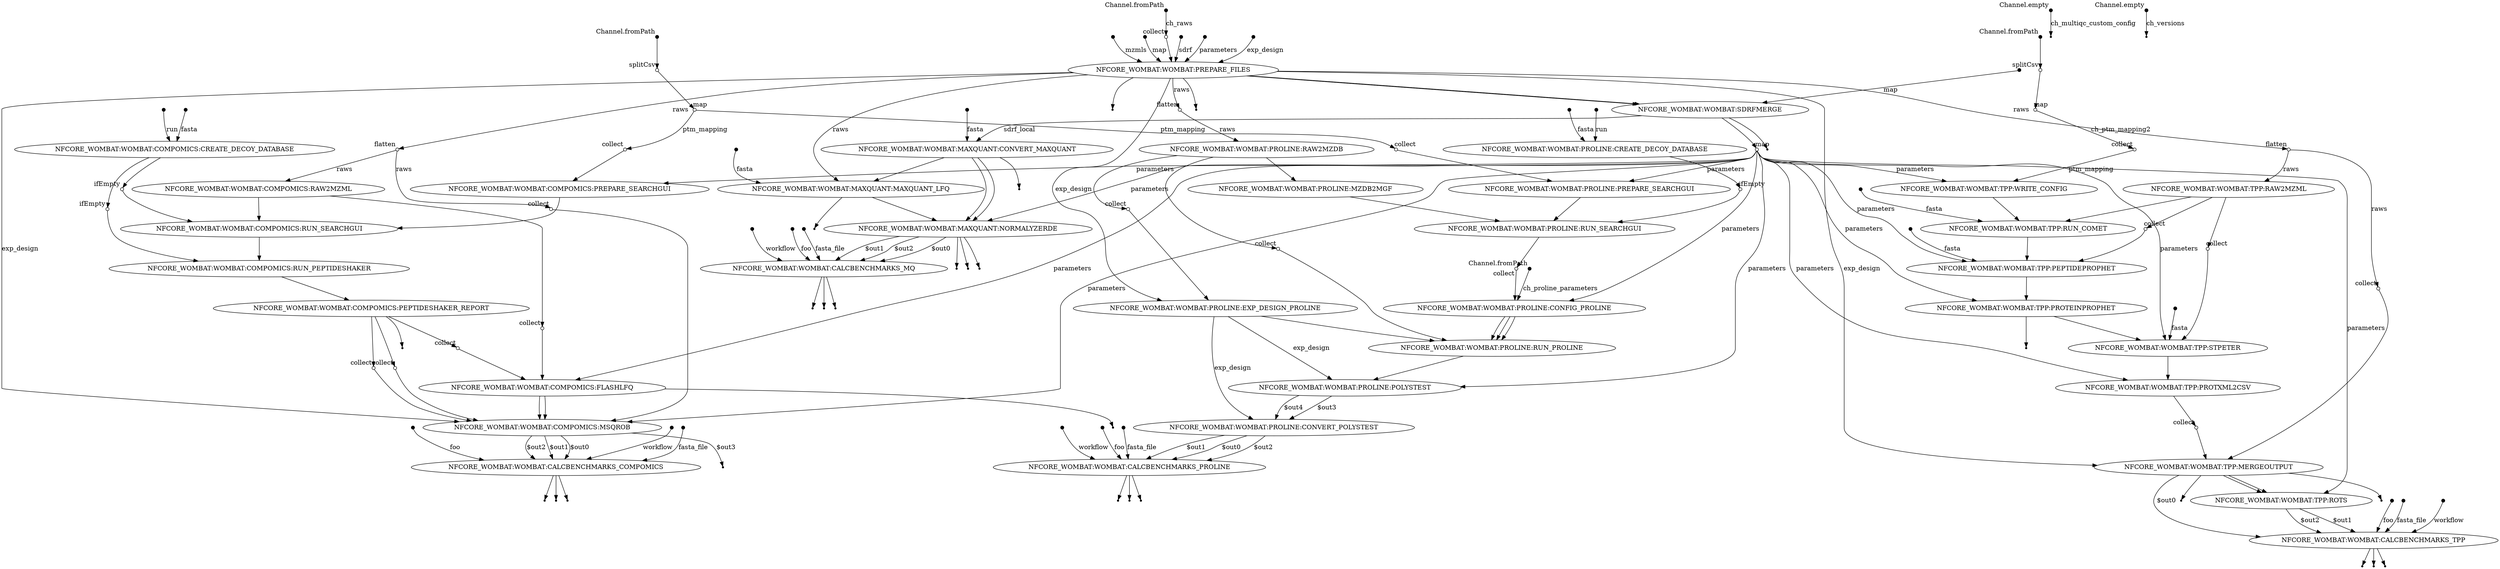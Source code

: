 digraph "flowchart" {
p0 [shape=point,label="",fixedsize=true,width=0.1,xlabel="Channel.fromPath"];
p12 [shape=circle,label="",fixedsize=true,width=0.1,xlabel="collect"];
p0 -> p12 [label="ch_raws"];

p1 [shape=point,label="",fixedsize=true,width=0.1,xlabel="Channel.empty"];
p2 [shape=point];
p1 -> p2 [label="ch_multiqc_custom_config"];

p3 [shape=point,label="",fixedsize=true,width=0.1,xlabel="Channel.fromPath"];
p4 [shape=circle,label="",fixedsize=true,width=0.1,xlabel="splitCsv"];
p3 -> p4;

p4 [shape=circle,label="",fixedsize=true,width=0.1,xlabel="splitCsv"];
p5 [shape=circle,label="",fixedsize=true,width=0.1,xlabel="map"];
p4 -> p5;

p5 [shape=circle,label="",fixedsize=true,width=0.1,xlabel="map"];
p48 [shape=circle,label="",fixedsize=true,width=0.1,xlabel="collect"];
p5 -> p48 [label="ptm_mapping"];

p6 [shape=point,label="",fixedsize=true,width=0.1,xlabel="Channel.fromPath"];
p7 [shape=circle,label="",fixedsize=true,width=0.1,xlabel="splitCsv"];
p6 -> p7;

p7 [shape=circle,label="",fixedsize=true,width=0.1,xlabel="splitCsv"];
p8 [shape=circle,label="",fixedsize=true,width=0.1,xlabel="map"];
p7 -> p8;

p8 [shape=circle,label="",fixedsize=true,width=0.1,xlabel="map"];
p97 [shape=circle,label="",fixedsize=true,width=0.1,xlabel="collect"];
p8 -> p97 [label="ch_ptm_mapping2"];

p9 [shape=point,label="",fixedsize=true,width=0.1,xlabel="Channel.fromPath"];
p53 [label="NFCORE_WOMBAT:WOMBAT:PROLINE:CONFIG_PROLINE"];
p9 -> p53 [label="ch_proline_parameters"];

p10 [shape=point,label="",fixedsize=true,width=0.1,xlabel="Channel.empty"];
p11 [shape=point];
p10 -> p11 [label="ch_versions"];

p12 [shape=circle,label="",fixedsize=true,width=0.1,xlabel="collect"];
p18 [label="NFCORE_WOMBAT:WOMBAT:PREPARE_FILES"];
p12 -> p18;

p13 [shape=point,label="",fixedsize=true,width=0.1];
p18 [label="NFCORE_WOMBAT:WOMBAT:PREPARE_FILES"];
p13 -> p18 [label="sdrf"];

p14 [shape=point,label="",fixedsize=true,width=0.1];
p18 [label="NFCORE_WOMBAT:WOMBAT:PREPARE_FILES"];
p14 -> p18 [label="parameters"];

p15 [shape=point,label="",fixedsize=true,width=0.1];
p18 [label="NFCORE_WOMBAT:WOMBAT:PREPARE_FILES"];
p15 -> p18 [label="exp_design"];

p16 [shape=point,label="",fixedsize=true,width=0.1];
p18 [label="NFCORE_WOMBAT:WOMBAT:PREPARE_FILES"];
p16 -> p18 [label="mzmls"];

p17 [shape=point,label="",fixedsize=true,width=0.1];
p18 [label="NFCORE_WOMBAT:WOMBAT:PREPARE_FILES"];
p17 -> p18 [label="map"];

p18 [label="NFCORE_WOMBAT:WOMBAT:PREPARE_FILES"];
p22 [label="NFCORE_WOMBAT:WOMBAT:SDRFMERGE"];
p18 -> p22;

p18 [label="NFCORE_WOMBAT:WOMBAT:PREPARE_FILES"];
p55 [label="NFCORE_WOMBAT:WOMBAT:PROLINE:EXP_DESIGN_PROLINE"];
p18 -> p55 [label="exp_design"];

p18 [label="NFCORE_WOMBAT:WOMBAT:PREPARE_FILES"];
p22 [label="NFCORE_WOMBAT:WOMBAT:SDRFMERGE"];
p18 -> p22;

p18 [label="NFCORE_WOMBAT:WOMBAT:PREPARE_FILES"];
p20 [shape=point];
p18 -> p20;

p18 [label="NFCORE_WOMBAT:WOMBAT:PREPARE_FILES"];
p29 [label="NFCORE_WOMBAT:WOMBAT:MAXQUANT:MAXQUANT_LFQ"];
p18 -> p29 [label="raws"];

p18 [label="NFCORE_WOMBAT:WOMBAT:PREPARE_FILES"];
p19 [shape=point];
p18 -> p19;

p21 [shape=point,label="",fixedsize=true,width=0.1];
p22 [label="NFCORE_WOMBAT:WOMBAT:SDRFMERGE"];
p21 -> p22 [label="map"];

p22 [label="NFCORE_WOMBAT:WOMBAT:SDRFMERGE"];
p26 [label="NFCORE_WOMBAT:WOMBAT:MAXQUANT:CONVERT_MAXQUANT"];
p22 -> p26 [label="sdrf_local"];

p22 [label="NFCORE_WOMBAT:WOMBAT:SDRFMERGE"];
p24 [shape=circle,label="",fixedsize=true,width=0.1,xlabel="map"];
p22 -> p24;

p22 [label="NFCORE_WOMBAT:WOMBAT:SDRFMERGE"];
p23 [shape=point];
p22 -> p23;

p24 [shape=circle,label="",fixedsize=true,width=0.1,xlabel="map"];
p31 [label="NFCORE_WOMBAT:WOMBAT:MAXQUANT:NORMALYZERDE"];
p24 -> p31 [label="parameters"];

p25 [shape=point,label="",fixedsize=true,width=0.1];
p26 [label="NFCORE_WOMBAT:WOMBAT:MAXQUANT:CONVERT_MAXQUANT"];
p25 -> p26 [label="fasta"];

p26 [label="NFCORE_WOMBAT:WOMBAT:MAXQUANT:CONVERT_MAXQUANT"];
p29 [label="NFCORE_WOMBAT:WOMBAT:MAXQUANT:MAXQUANT_LFQ"];
p26 -> p29;

p26 [label="NFCORE_WOMBAT:WOMBAT:MAXQUANT:CONVERT_MAXQUANT"];
p31 [label="NFCORE_WOMBAT:WOMBAT:MAXQUANT:NORMALYZERDE"];
p26 -> p31;

p26 [label="NFCORE_WOMBAT:WOMBAT:MAXQUANT:CONVERT_MAXQUANT"];
p31 [label="NFCORE_WOMBAT:WOMBAT:MAXQUANT:NORMALYZERDE"];
p26 -> p31;

p26 [label="NFCORE_WOMBAT:WOMBAT:MAXQUANT:CONVERT_MAXQUANT"];
p27 [shape=point];
p26 -> p27;

p28 [shape=point,label="",fixedsize=true,width=0.1];
p29 [label="NFCORE_WOMBAT:WOMBAT:MAXQUANT:MAXQUANT_LFQ"];
p28 -> p29 [label="fasta"];

p29 [label="NFCORE_WOMBAT:WOMBAT:MAXQUANT:MAXQUANT_LFQ"];
p31 [label="NFCORE_WOMBAT:WOMBAT:MAXQUANT:NORMALYZERDE"];
p29 -> p31;

p29 [label="NFCORE_WOMBAT:WOMBAT:MAXQUANT:MAXQUANT_LFQ"];
p30 [shape=point];
p29 -> p30;

p31 [label="NFCORE_WOMBAT:WOMBAT:MAXQUANT:NORMALYZERDE"];
p38 [label="NFCORE_WOMBAT:WOMBAT:CALCBENCHMARKS_MQ"];
p31 -> p38 [label="$out0"];

p31 [label="NFCORE_WOMBAT:WOMBAT:MAXQUANT:NORMALYZERDE"];
p34 [shape=point];
p31 -> p34;

p31 [label="NFCORE_WOMBAT:WOMBAT:MAXQUANT:NORMALYZERDE"];
p33 [shape=point];
p31 -> p33;

p31 [label="NFCORE_WOMBAT:WOMBAT:MAXQUANT:NORMALYZERDE"];
p38 [label="NFCORE_WOMBAT:WOMBAT:CALCBENCHMARKS_MQ"];
p31 -> p38 [label="$out1"];

p31 [label="NFCORE_WOMBAT:WOMBAT:MAXQUANT:NORMALYZERDE"];
p38 [label="NFCORE_WOMBAT:WOMBAT:CALCBENCHMARKS_MQ"];
p31 -> p38 [label="$out2"];

p31 [label="NFCORE_WOMBAT:WOMBAT:MAXQUANT:NORMALYZERDE"];
p32 [shape=point];
p31 -> p32;

p35 [shape=point,label="",fixedsize=true,width=0.1];
p38 [label="NFCORE_WOMBAT:WOMBAT:CALCBENCHMARKS_MQ"];
p35 -> p38 [label="foo"];

p36 [shape=point,label="",fixedsize=true,width=0.1];
p38 [label="NFCORE_WOMBAT:WOMBAT:CALCBENCHMARKS_MQ"];
p36 -> p38 [label="fasta_file"];

p37 [shape=point,label="",fixedsize=true,width=0.1];
p38 [label="NFCORE_WOMBAT:WOMBAT:CALCBENCHMARKS_MQ"];
p37 -> p38 [label="workflow"];

p38 [label="NFCORE_WOMBAT:WOMBAT:CALCBENCHMARKS_MQ"];
p41 [shape=point];
p38 -> p41;

p38 [label="NFCORE_WOMBAT:WOMBAT:CALCBENCHMARKS_MQ"];
p40 [shape=point];
p38 -> p40;

p38 [label="NFCORE_WOMBAT:WOMBAT:CALCBENCHMARKS_MQ"];
p39 [shape=point];
p38 -> p39;

p18 [label="NFCORE_WOMBAT:WOMBAT:PREPARE_FILES"];
p42 [shape=circle,label="",fixedsize=true,width=0.1,xlabel="flatten"];
p18 -> p42 [label="raws"];

p42 [shape=circle,label="",fixedsize=true,width=0.1,xlabel="flatten"];
p43 [label="NFCORE_WOMBAT:WOMBAT:PROLINE:RAW2MZDB"];
p42 -> p43 [label="raws"];

p43 [label="NFCORE_WOMBAT:WOMBAT:PROLINE:RAW2MZDB"];
p44 [label="NFCORE_WOMBAT:WOMBAT:PROLINE:MZDB2MGF"];
p43 -> p44;

p44 [label="NFCORE_WOMBAT:WOMBAT:PROLINE:MZDB2MGF"];
p51 [label="NFCORE_WOMBAT:WOMBAT:PROLINE:RUN_SEARCHGUI"];
p44 -> p51;

p45 [shape=point,label="",fixedsize=true,width=0.1];
p47 [label="NFCORE_WOMBAT:WOMBAT:PROLINE:CREATE_DECOY_DATABASE"];
p45 -> p47 [label="fasta"];

p46 [shape=point,label="",fixedsize=true,width=0.1];
p47 [label="NFCORE_WOMBAT:WOMBAT:PROLINE:CREATE_DECOY_DATABASE"];
p46 -> p47 [label="run"];

p47 [label="NFCORE_WOMBAT:WOMBAT:PROLINE:CREATE_DECOY_DATABASE"];
p50 [shape=circle,label="",fixedsize=true,width=0.1,xlabel="ifEmpty"];
p47 -> p50;

p48 [shape=circle,label="",fixedsize=true,width=0.1,xlabel="collect"];
p49 [label="NFCORE_WOMBAT:WOMBAT:PROLINE:PREPARE_SEARCHGUI"];
p48 -> p49;

p24 [shape=circle,label="",fixedsize=true,width=0.1,xlabel="map"];
p49 [label="NFCORE_WOMBAT:WOMBAT:PROLINE:PREPARE_SEARCHGUI"];
p24 -> p49 [label="parameters"];

p49 [label="NFCORE_WOMBAT:WOMBAT:PROLINE:PREPARE_SEARCHGUI"];
p51 [label="NFCORE_WOMBAT:WOMBAT:PROLINE:RUN_SEARCHGUI"];
p49 -> p51;

p50 [shape=circle,label="",fixedsize=true,width=0.1,xlabel="ifEmpty"];
p51 [label="NFCORE_WOMBAT:WOMBAT:PROLINE:RUN_SEARCHGUI"];
p50 -> p51;

p51 [label="NFCORE_WOMBAT:WOMBAT:PROLINE:RUN_SEARCHGUI"];
p52 [shape=circle,label="",fixedsize=true,width=0.1,xlabel="collect"];
p51 -> p52;

p52 [shape=circle,label="",fixedsize=true,width=0.1,xlabel="collect"];
p53 [label="NFCORE_WOMBAT:WOMBAT:PROLINE:CONFIG_PROLINE"];
p52 -> p53;

p24 [shape=circle,label="",fixedsize=true,width=0.1,xlabel="map"];
p53 [label="NFCORE_WOMBAT:WOMBAT:PROLINE:CONFIG_PROLINE"];
p24 -> p53 [label="parameters"];

p53 [label="NFCORE_WOMBAT:WOMBAT:PROLINE:CONFIG_PROLINE"];
p57 [label="NFCORE_WOMBAT:WOMBAT:PROLINE:RUN_PROLINE"];
p53 -> p57;

p53 [label="NFCORE_WOMBAT:WOMBAT:PROLINE:CONFIG_PROLINE"];
p57 [label="NFCORE_WOMBAT:WOMBAT:PROLINE:RUN_PROLINE"];
p53 -> p57;

p53 [label="NFCORE_WOMBAT:WOMBAT:PROLINE:CONFIG_PROLINE"];
p57 [label="NFCORE_WOMBAT:WOMBAT:PROLINE:RUN_PROLINE"];
p53 -> p57;

p43 [label="NFCORE_WOMBAT:WOMBAT:PROLINE:RAW2MZDB"];
p54 [shape=circle,label="",fixedsize=true,width=0.1,xlabel="collect"];
p43 -> p54;

p54 [shape=circle,label="",fixedsize=true,width=0.1,xlabel="collect"];
p55 [label="NFCORE_WOMBAT:WOMBAT:PROLINE:EXP_DESIGN_PROLINE"];
p54 -> p55;

p55 [label="NFCORE_WOMBAT:WOMBAT:PROLINE:EXP_DESIGN_PROLINE"];
p57 [label="NFCORE_WOMBAT:WOMBAT:PROLINE:RUN_PROLINE"];
p55 -> p57;

p43 [label="NFCORE_WOMBAT:WOMBAT:PROLINE:RAW2MZDB"];
p56 [shape=circle,label="",fixedsize=true,width=0.1,xlabel="collect"];
p43 -> p56;

p56 [shape=circle,label="",fixedsize=true,width=0.1,xlabel="collect"];
p57 [label="NFCORE_WOMBAT:WOMBAT:PROLINE:RUN_PROLINE"];
p56 -> p57;

p57 [label="NFCORE_WOMBAT:WOMBAT:PROLINE:RUN_PROLINE"];
p58 [label="NFCORE_WOMBAT:WOMBAT:PROLINE:POLYSTEST"];
p57 -> p58;

p55 [label="NFCORE_WOMBAT:WOMBAT:PROLINE:EXP_DESIGN_PROLINE"];
p58 [label="NFCORE_WOMBAT:WOMBAT:PROLINE:POLYSTEST"];
p55 -> p58 [label="exp_design"];

p24 [shape=circle,label="",fixedsize=true,width=0.1,xlabel="map"];
p58 [label="NFCORE_WOMBAT:WOMBAT:PROLINE:POLYSTEST"];
p24 -> p58 [label="parameters"];

p58 [label="NFCORE_WOMBAT:WOMBAT:PROLINE:POLYSTEST"];
p59 [label="NFCORE_WOMBAT:WOMBAT:PROLINE:CONVERT_POLYSTEST"];
p58 -> p59 [label="$out3"];

p58 [label="NFCORE_WOMBAT:WOMBAT:PROLINE:POLYSTEST"];
p59 [label="NFCORE_WOMBAT:WOMBAT:PROLINE:CONVERT_POLYSTEST"];
p58 -> p59 [label="$out4"];

p55 [label="NFCORE_WOMBAT:WOMBAT:PROLINE:EXP_DESIGN_PROLINE"];
p59 [label="NFCORE_WOMBAT:WOMBAT:PROLINE:CONVERT_POLYSTEST"];
p55 -> p59 [label="exp_design"];

p59 [label="NFCORE_WOMBAT:WOMBAT:PROLINE:CONVERT_POLYSTEST"];
p63 [label="NFCORE_WOMBAT:WOMBAT:CALCBENCHMARKS_PROLINE"];
p59 -> p63 [label="$out1"];

p59 [label="NFCORE_WOMBAT:WOMBAT:PROLINE:CONVERT_POLYSTEST"];
p63 [label="NFCORE_WOMBAT:WOMBAT:CALCBENCHMARKS_PROLINE"];
p59 -> p63 [label="$out0"];

p59 [label="NFCORE_WOMBAT:WOMBAT:PROLINE:CONVERT_POLYSTEST"];
p63 [label="NFCORE_WOMBAT:WOMBAT:CALCBENCHMARKS_PROLINE"];
p59 -> p63 [label="$out2"];

p60 [shape=point,label="",fixedsize=true,width=0.1];
p63 [label="NFCORE_WOMBAT:WOMBAT:CALCBENCHMARKS_PROLINE"];
p60 -> p63 [label="foo"];

p61 [shape=point,label="",fixedsize=true,width=0.1];
p63 [label="NFCORE_WOMBAT:WOMBAT:CALCBENCHMARKS_PROLINE"];
p61 -> p63 [label="fasta_file"];

p62 [shape=point,label="",fixedsize=true,width=0.1];
p63 [label="NFCORE_WOMBAT:WOMBAT:CALCBENCHMARKS_PROLINE"];
p62 -> p63 [label="workflow"];

p63 [label="NFCORE_WOMBAT:WOMBAT:CALCBENCHMARKS_PROLINE"];
p66 [shape=point];
p63 -> p66;

p63 [label="NFCORE_WOMBAT:WOMBAT:CALCBENCHMARKS_PROLINE"];
p65 [shape=point];
p63 -> p65;

p63 [label="NFCORE_WOMBAT:WOMBAT:CALCBENCHMARKS_PROLINE"];
p64 [shape=point];
p63 -> p64;

p18 [label="NFCORE_WOMBAT:WOMBAT:PREPARE_FILES"];
p67 [shape=circle,label="",fixedsize=true,width=0.1,xlabel="flatten"];
p18 -> p67 [label="raws"];

p67 [shape=circle,label="",fixedsize=true,width=0.1,xlabel="flatten"];
p68 [label="NFCORE_WOMBAT:WOMBAT:COMPOMICS:RAW2MZML"];
p67 -> p68 [label="raws"];

p68 [label="NFCORE_WOMBAT:WOMBAT:COMPOMICS:RAW2MZML"];
p75 [label="NFCORE_WOMBAT:WOMBAT:COMPOMICS:RUN_SEARCHGUI"];
p68 -> p75;

p69 [shape=point,label="",fixedsize=true,width=0.1];
p71 [label="NFCORE_WOMBAT:WOMBAT:COMPOMICS:CREATE_DECOY_DATABASE"];
p69 -> p71 [label="fasta"];

p70 [shape=point,label="",fixedsize=true,width=0.1];
p71 [label="NFCORE_WOMBAT:WOMBAT:COMPOMICS:CREATE_DECOY_DATABASE"];
p70 -> p71 [label="run"];

p71 [label="NFCORE_WOMBAT:WOMBAT:COMPOMICS:CREATE_DECOY_DATABASE"];
p74 [shape=circle,label="",fixedsize=true,width=0.1,xlabel="ifEmpty"];
p71 -> p74;

p5 [shape=circle,label="",fixedsize=true,width=0.1,xlabel="map"];
p72 [shape=circle,label="",fixedsize=true,width=0.1,xlabel="collect"];
p5 -> p72 [label="ptm_mapping"];

p72 [shape=circle,label="",fixedsize=true,width=0.1,xlabel="collect"];
p73 [label="NFCORE_WOMBAT:WOMBAT:COMPOMICS:PREPARE_SEARCHGUI"];
p72 -> p73;

p24 [shape=circle,label="",fixedsize=true,width=0.1,xlabel="map"];
p73 [label="NFCORE_WOMBAT:WOMBAT:COMPOMICS:PREPARE_SEARCHGUI"];
p24 -> p73 [label="parameters"];

p73 [label="NFCORE_WOMBAT:WOMBAT:COMPOMICS:PREPARE_SEARCHGUI"];
p75 [label="NFCORE_WOMBAT:WOMBAT:COMPOMICS:RUN_SEARCHGUI"];
p73 -> p75;

p74 [shape=circle,label="",fixedsize=true,width=0.1,xlabel="ifEmpty"];
p75 [label="NFCORE_WOMBAT:WOMBAT:COMPOMICS:RUN_SEARCHGUI"];
p74 -> p75;

p75 [label="NFCORE_WOMBAT:WOMBAT:COMPOMICS:RUN_SEARCHGUI"];
p77 [label="NFCORE_WOMBAT:WOMBAT:COMPOMICS:RUN_PEPTIDESHAKER"];
p75 -> p77;

p71 [label="NFCORE_WOMBAT:WOMBAT:COMPOMICS:CREATE_DECOY_DATABASE"];
p76 [shape=circle,label="",fixedsize=true,width=0.1,xlabel="ifEmpty"];
p71 -> p76;

p76 [shape=circle,label="",fixedsize=true,width=0.1,xlabel="ifEmpty"];
p77 [label="NFCORE_WOMBAT:WOMBAT:COMPOMICS:RUN_PEPTIDESHAKER"];
p76 -> p77;

p77 [label="NFCORE_WOMBAT:WOMBAT:COMPOMICS:RUN_PEPTIDESHAKER"];
p78 [label="NFCORE_WOMBAT:WOMBAT:COMPOMICS:PEPTIDESHAKER_REPORT"];
p77 -> p78;

p78 [label="NFCORE_WOMBAT:WOMBAT:COMPOMICS:PEPTIDESHAKER_REPORT"];
p79 [shape=point];
p78 -> p79;

p78 [label="NFCORE_WOMBAT:WOMBAT:COMPOMICS:PEPTIDESHAKER_REPORT"];
p85 [shape=circle,label="",fixedsize=true,width=0.1,xlabel="collect"];
p78 -> p85;

p78 [label="NFCORE_WOMBAT:WOMBAT:COMPOMICS:PEPTIDESHAKER_REPORT"];
p86 [shape=circle,label="",fixedsize=true,width=0.1,xlabel="collect"];
p78 -> p86;

p78 [label="NFCORE_WOMBAT:WOMBAT:COMPOMICS:PEPTIDESHAKER_REPORT"];
p80 [shape=circle,label="",fixedsize=true,width=0.1,xlabel="collect"];
p78 -> p80;

p80 [shape=circle,label="",fixedsize=true,width=0.1,xlabel="collect"];
p82 [label="NFCORE_WOMBAT:WOMBAT:COMPOMICS:FLASHLFQ"];
p80 -> p82;

p68 [label="NFCORE_WOMBAT:WOMBAT:COMPOMICS:RAW2MZML"];
p81 [shape=circle,label="",fixedsize=true,width=0.1,xlabel="collect"];
p68 -> p81;

p81 [shape=circle,label="",fixedsize=true,width=0.1,xlabel="collect"];
p82 [label="NFCORE_WOMBAT:WOMBAT:COMPOMICS:FLASHLFQ"];
p81 -> p82;

p24 [shape=circle,label="",fixedsize=true,width=0.1,xlabel="map"];
p82 [label="NFCORE_WOMBAT:WOMBAT:COMPOMICS:FLASHLFQ"];
p24 -> p82 [label="parameters"];

p82 [label="NFCORE_WOMBAT:WOMBAT:COMPOMICS:FLASHLFQ"];
p83 [shape=point];
p82 -> p83;

p82 [label="NFCORE_WOMBAT:WOMBAT:COMPOMICS:FLASHLFQ"];
p87 [label="NFCORE_WOMBAT:WOMBAT:COMPOMICS:MSQROB"];
p82 -> p87;

p82 [label="NFCORE_WOMBAT:WOMBAT:COMPOMICS:FLASHLFQ"];
p87 [label="NFCORE_WOMBAT:WOMBAT:COMPOMICS:MSQROB"];
p82 -> p87;

p67 [shape=circle,label="",fixedsize=true,width=0.1,xlabel="flatten"];
p84 [shape=circle,label="",fixedsize=true,width=0.1,xlabel="collect"];
p67 -> p84 [label="raws"];

p84 [shape=circle,label="",fixedsize=true,width=0.1,xlabel="collect"];
p87 [label="NFCORE_WOMBAT:WOMBAT:COMPOMICS:MSQROB"];
p84 -> p87;

p85 [shape=circle,label="",fixedsize=true,width=0.1,xlabel="collect"];
p87 [label="NFCORE_WOMBAT:WOMBAT:COMPOMICS:MSQROB"];
p85 -> p87;

p86 [shape=circle,label="",fixedsize=true,width=0.1,xlabel="collect"];
p87 [label="NFCORE_WOMBAT:WOMBAT:COMPOMICS:MSQROB"];
p86 -> p87;

p18 [label="NFCORE_WOMBAT:WOMBAT:PREPARE_FILES"];
p87 [label="NFCORE_WOMBAT:WOMBAT:COMPOMICS:MSQROB"];
p18 -> p87 [label="exp_design"];

p24 [shape=circle,label="",fixedsize=true,width=0.1,xlabel="map"];
p87 [label="NFCORE_WOMBAT:WOMBAT:COMPOMICS:MSQROB"];
p24 -> p87 [label="parameters"];

p87 [label="NFCORE_WOMBAT:WOMBAT:COMPOMICS:MSQROB"];
p88 [shape=point];
p87 -> p88 [label="$out3"];

p87 [label="NFCORE_WOMBAT:WOMBAT:COMPOMICS:MSQROB"];
p92 [label="NFCORE_WOMBAT:WOMBAT:CALCBENCHMARKS_COMPOMICS"];
p87 -> p92 [label="$out1"];

p87 [label="NFCORE_WOMBAT:WOMBAT:COMPOMICS:MSQROB"];
p92 [label="NFCORE_WOMBAT:WOMBAT:CALCBENCHMARKS_COMPOMICS"];
p87 -> p92 [label="$out0"];

p87 [label="NFCORE_WOMBAT:WOMBAT:COMPOMICS:MSQROB"];
p92 [label="NFCORE_WOMBAT:WOMBAT:CALCBENCHMARKS_COMPOMICS"];
p87 -> p92 [label="$out2"];

p89 [shape=point,label="",fixedsize=true,width=0.1];
p92 [label="NFCORE_WOMBAT:WOMBAT:CALCBENCHMARKS_COMPOMICS"];
p89 -> p92 [label="foo"];

p90 [shape=point,label="",fixedsize=true,width=0.1];
p92 [label="NFCORE_WOMBAT:WOMBAT:CALCBENCHMARKS_COMPOMICS"];
p90 -> p92 [label="fasta_file"];

p91 [shape=point,label="",fixedsize=true,width=0.1];
p92 [label="NFCORE_WOMBAT:WOMBAT:CALCBENCHMARKS_COMPOMICS"];
p91 -> p92 [label="workflow"];

p92 [label="NFCORE_WOMBAT:WOMBAT:CALCBENCHMARKS_COMPOMICS"];
p95 [shape=point];
p92 -> p95;

p92 [label="NFCORE_WOMBAT:WOMBAT:CALCBENCHMARKS_COMPOMICS"];
p94 [shape=point];
p92 -> p94;

p92 [label="NFCORE_WOMBAT:WOMBAT:CALCBENCHMARKS_COMPOMICS"];
p93 [shape=point];
p92 -> p93;

p18 [label="NFCORE_WOMBAT:WOMBAT:PREPARE_FILES"];
p96 [shape=circle,label="",fixedsize=true,width=0.1,xlabel="flatten"];
p18 -> p96 [label="raws"];

p96 [shape=circle,label="",fixedsize=true,width=0.1,xlabel="flatten"];
p98 [label="NFCORE_WOMBAT:WOMBAT:TPP:RAW2MZML"];
p96 -> p98 [label="raws"];

p97 [shape=circle,label="",fixedsize=true,width=0.1,xlabel="collect"];
p99 [label="NFCORE_WOMBAT:WOMBAT:TPP:WRITE_CONFIG"];
p97 -> p99 [label="ptm_mapping"];

p98 [label="NFCORE_WOMBAT:WOMBAT:TPP:RAW2MZML"];
p101 [label="NFCORE_WOMBAT:WOMBAT:TPP:RUN_COMET"];
p98 -> p101;

p24 [shape=circle,label="",fixedsize=true,width=0.1,xlabel="map"];
p99 [label="NFCORE_WOMBAT:WOMBAT:TPP:WRITE_CONFIG"];
p24 -> p99 [label="parameters"];

p99 [label="NFCORE_WOMBAT:WOMBAT:TPP:WRITE_CONFIG"];
p101 [label="NFCORE_WOMBAT:WOMBAT:TPP:RUN_COMET"];
p99 -> p101;

p100 [shape=point,label="",fixedsize=true,width=0.1];
p101 [label="NFCORE_WOMBAT:WOMBAT:TPP:RUN_COMET"];
p100 -> p101 [label="fasta"];

p101 [label="NFCORE_WOMBAT:WOMBAT:TPP:RUN_COMET"];
p104 [label="NFCORE_WOMBAT:WOMBAT:TPP:PEPTIDEPROPHET"];
p101 -> p104;

p98 [label="NFCORE_WOMBAT:WOMBAT:TPP:RAW2MZML"];
p102 [shape=circle,label="",fixedsize=true,width=0.1,xlabel="collect"];
p98 -> p102;

p102 [shape=circle,label="",fixedsize=true,width=0.1,xlabel="collect"];
p104 [label="NFCORE_WOMBAT:WOMBAT:TPP:PEPTIDEPROPHET"];
p102 -> p104;

p103 [shape=point,label="",fixedsize=true,width=0.1];
p104 [label="NFCORE_WOMBAT:WOMBAT:TPP:PEPTIDEPROPHET"];
p103 -> p104 [label="fasta"];

p24 [shape=circle,label="",fixedsize=true,width=0.1,xlabel="map"];
p104 [label="NFCORE_WOMBAT:WOMBAT:TPP:PEPTIDEPROPHET"];
p24 -> p104 [label="parameters"];

p104 [label="NFCORE_WOMBAT:WOMBAT:TPP:PEPTIDEPROPHET"];
p105 [label="NFCORE_WOMBAT:WOMBAT:TPP:PROTEINPROPHET"];
p104 -> p105;

p24 [shape=circle,label="",fixedsize=true,width=0.1,xlabel="map"];
p105 [label="NFCORE_WOMBAT:WOMBAT:TPP:PROTEINPROPHET"];
p24 -> p105 [label="parameters"];

p105 [label="NFCORE_WOMBAT:WOMBAT:TPP:PROTEINPROPHET"];
p109 [label="NFCORE_WOMBAT:WOMBAT:TPP:STPETER"];
p105 -> p109;

p105 [label="NFCORE_WOMBAT:WOMBAT:TPP:PROTEINPROPHET"];
p106 [shape=point];
p105 -> p106;

p98 [label="NFCORE_WOMBAT:WOMBAT:TPP:RAW2MZML"];
p107 [shape=circle,label="",fixedsize=true,width=0.1,xlabel="collect"];
p98 -> p107;

p107 [shape=circle,label="",fixedsize=true,width=0.1,xlabel="collect"];
p109 [label="NFCORE_WOMBAT:WOMBAT:TPP:STPETER"];
p107 -> p109;

p108 [shape=point,label="",fixedsize=true,width=0.1];
p109 [label="NFCORE_WOMBAT:WOMBAT:TPP:STPETER"];
p108 -> p109 [label="fasta"];

p24 [shape=circle,label="",fixedsize=true,width=0.1,xlabel="map"];
p109 [label="NFCORE_WOMBAT:WOMBAT:TPP:STPETER"];
p24 -> p109 [label="parameters"];

p109 [label="NFCORE_WOMBAT:WOMBAT:TPP:STPETER"];
p110 [label="NFCORE_WOMBAT:WOMBAT:TPP:PROTXML2CSV"];
p109 -> p110;

p24 [shape=circle,label="",fixedsize=true,width=0.1,xlabel="map"];
p110 [label="NFCORE_WOMBAT:WOMBAT:TPP:PROTXML2CSV"];
p24 -> p110 [label="parameters"];

p110 [label="NFCORE_WOMBAT:WOMBAT:TPP:PROTXML2CSV"];
p111 [shape=circle,label="",fixedsize=true,width=0.1,xlabel="collect"];
p110 -> p111;

p111 [shape=circle,label="",fixedsize=true,width=0.1,xlabel="collect"];
p113 [label="NFCORE_WOMBAT:WOMBAT:TPP:MERGEOUTPUT"];
p111 -> p113;

p96 [shape=circle,label="",fixedsize=true,width=0.1,xlabel="flatten"];
p112 [shape=circle,label="",fixedsize=true,width=0.1,xlabel="collect"];
p96 -> p112 [label="raws"];

p112 [shape=circle,label="",fixedsize=true,width=0.1,xlabel="collect"];
p113 [label="NFCORE_WOMBAT:WOMBAT:TPP:MERGEOUTPUT"];
p112 -> p113;

p18 [label="NFCORE_WOMBAT:WOMBAT:PREPARE_FILES"];
p113 [label="NFCORE_WOMBAT:WOMBAT:TPP:MERGEOUTPUT"];
p18 -> p113 [label="exp_design"];

p113 [label="NFCORE_WOMBAT:WOMBAT:TPP:MERGEOUTPUT"];
p115 [shape=point];
p113 -> p115;

p113 [label="NFCORE_WOMBAT:WOMBAT:TPP:MERGEOUTPUT"];
p114 [shape=point];
p113 -> p114;

p113 [label="NFCORE_WOMBAT:WOMBAT:TPP:MERGEOUTPUT"];
p116 [label="NFCORE_WOMBAT:WOMBAT:TPP:ROTS"];
p113 -> p116;

p113 [label="NFCORE_WOMBAT:WOMBAT:TPP:MERGEOUTPUT"];
p116 [label="NFCORE_WOMBAT:WOMBAT:TPP:ROTS"];
p113 -> p116;

p113 [label="NFCORE_WOMBAT:WOMBAT:TPP:MERGEOUTPUT"];
p120 [label="NFCORE_WOMBAT:WOMBAT:CALCBENCHMARKS_TPP"];
p113 -> p120 [label="$out0"];

p24 [shape=circle,label="",fixedsize=true,width=0.1,xlabel="map"];
p116 [label="NFCORE_WOMBAT:WOMBAT:TPP:ROTS"];
p24 -> p116 [label="parameters"];

p116 [label="NFCORE_WOMBAT:WOMBAT:TPP:ROTS"];
p120 [label="NFCORE_WOMBAT:WOMBAT:CALCBENCHMARKS_TPP"];
p116 -> p120 [label="$out1"];

p116 [label="NFCORE_WOMBAT:WOMBAT:TPP:ROTS"];
p120 [label="NFCORE_WOMBAT:WOMBAT:CALCBENCHMARKS_TPP"];
p116 -> p120 [label="$out2"];

p117 [shape=point,label="",fixedsize=true,width=0.1];
p120 [label="NFCORE_WOMBAT:WOMBAT:CALCBENCHMARKS_TPP"];
p117 -> p120 [label="foo"];

p118 [shape=point,label="",fixedsize=true,width=0.1];
p120 [label="NFCORE_WOMBAT:WOMBAT:CALCBENCHMARKS_TPP"];
p118 -> p120 [label="fasta_file"];

p119 [shape=point,label="",fixedsize=true,width=0.1];
p120 [label="NFCORE_WOMBAT:WOMBAT:CALCBENCHMARKS_TPP"];
p119 -> p120 [label="workflow"];

p120 [label="NFCORE_WOMBAT:WOMBAT:CALCBENCHMARKS_TPP"];
p123 [shape=point];
p120 -> p123;

p120 [label="NFCORE_WOMBAT:WOMBAT:CALCBENCHMARKS_TPP"];
p122 [shape=point];
p120 -> p122;

p120 [label="NFCORE_WOMBAT:WOMBAT:CALCBENCHMARKS_TPP"];
p121 [shape=point];
p120 -> p121;

}
